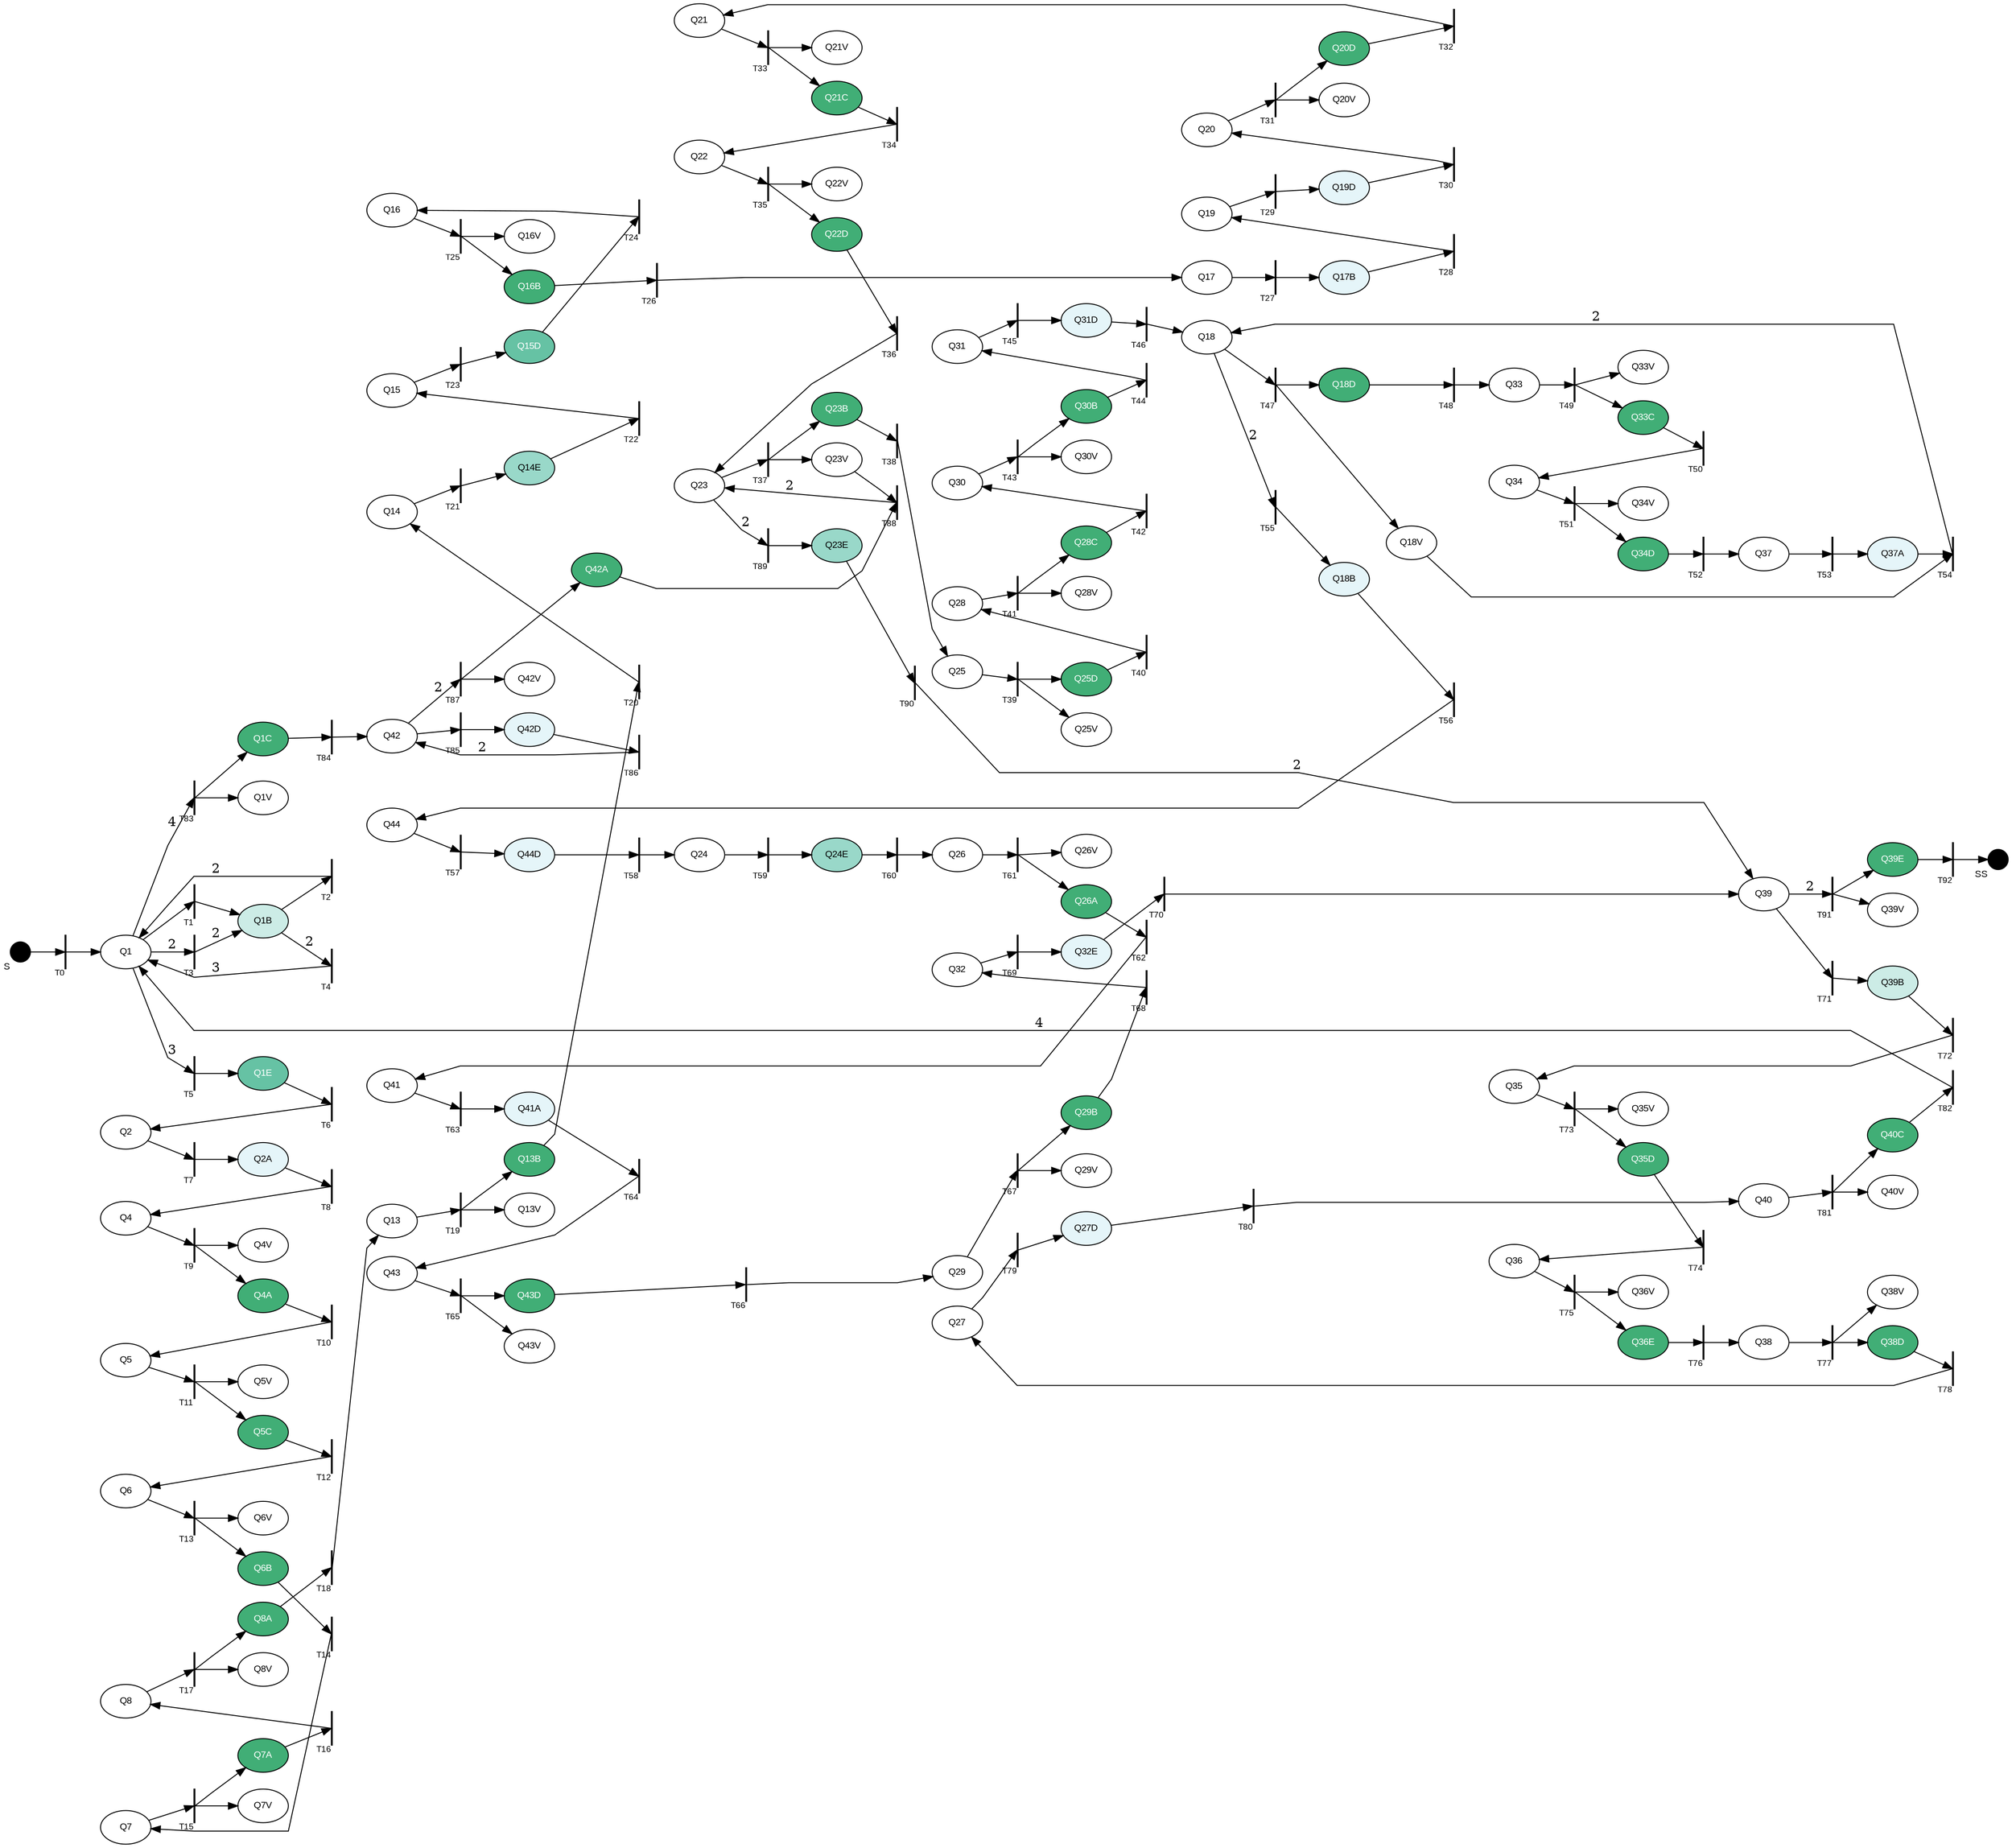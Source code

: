 digraph G { rankdir=LR; splines=polyline;
node[style=filled; fontsize=10; fontname=Arial; fontcolor=black; fillcolor=white; colorscheme=bugn9];
"S"[fillcolor=black; shape=point; width=0.3; xlabel="S";];"Q1"[colorscheme="reds5"; fillcolor=white; fontcolor=black;]; "Q1B"[fillcolor=3; ]; "Q1E"[fillcolor=5; fontcolor=white;]; "Q2"[colorscheme="reds5"; fillcolor=white; ]; "Q2A"[fillcolor=2; ]; "Q4"[colorscheme="reds5"; fillcolor=white; ]; "Q4A"[fillcolor=6; fontcolor=white;]; "Q5"[colorscheme="reds5"; fillcolor=white; ]; "Q5C"[fillcolor=6; fontcolor=white;]; "Q6"[colorscheme="reds5"; fillcolor=white; ]; "Q6B"[fillcolor=6; fontcolor=white;]; "Q7"[colorscheme="reds5"; fillcolor=white; ]; "Q7A"[fillcolor=6; fontcolor=white;]; "Q8"[colorscheme="reds5"; fillcolor=white; ]; "Q8A"[fillcolor=6; fontcolor=white;]; "Q13"[colorscheme="reds5"; fillcolor=white; ]; "Q13B"[fillcolor=6; fontcolor=white;]; "Q14"[colorscheme="reds5"; fillcolor=white; ]; "Q14E"[fillcolor=4; ]; "Q15"[colorscheme="reds5"; fillcolor=white; ]; "Q15D"[fillcolor=5; fontcolor=white;]; "Q16"[colorscheme="reds5"; fillcolor=white; ]; "Q16B"[fillcolor=6; fontcolor=white;]; "Q17"[colorscheme="reds5"; fillcolor=white; ]; "Q17B"[fillcolor=2; ]; "Q19"[colorscheme="reds5"; fillcolor=white; ]; "Q19D"[fillcolor=2; ]; "Q20"[colorscheme="reds5"; fillcolor=white; ]; "Q20D"[fillcolor=6; fontcolor=white;]; "Q21"[colorscheme="reds5"; fillcolor=white; ]; "Q21C"[fillcolor=6; fontcolor=white;]; "Q22"[colorscheme="reds5"; fillcolor=white; ]; "Q22D"[fillcolor=6; fontcolor=white;]; "Q23"[colorscheme="reds5"; fillcolor=white; ]; "Q23B"[fillcolor=6; fontcolor=white;]; "Q25"[colorscheme="reds5"; fillcolor=white; ]; "Q25D"[fillcolor=6; fontcolor=white;]; "Q28"[colorscheme="reds5"; fillcolor=white; ]; "Q28C"[fillcolor=6; fontcolor=white;]; "Q30"[colorscheme="reds5"; fillcolor=white; ]; "Q30B"[fillcolor=6; fontcolor=white;]; "Q31"[colorscheme="reds5"; fillcolor=white; ]; "Q31D"[fillcolor=2; ]; "Q18"[colorscheme="reds5"; fillcolor=white; ]; "Q18D"[fillcolor=6; fontcolor=white;]; "Q33"[colorscheme="reds5"; fillcolor=white; ]; "Q33C"[fillcolor=6; fontcolor=white;]; "Q34"[colorscheme="reds5"; fillcolor=white; ]; "Q34D"[fillcolor=6; fontcolor=white;]; "Q37"[colorscheme="reds5"; fillcolor=white; ]; "Q37A"[fillcolor=2; ]; "Q18B"[fillcolor=2; ]; "Q44"[colorscheme="reds5"; fillcolor=white; ]; "Q44D"[fillcolor=2; ]; "Q24"[colorscheme="reds5"; fillcolor=white; ]; "Q24E"[fillcolor=4; ]; "Q26"[colorscheme="reds5"; fillcolor=white; ]; "Q26A"[fillcolor=6; fontcolor=white;]; "Q41"[colorscheme="reds5"; fillcolor=white; ]; "Q41A"[fillcolor=2; ]; "Q43"[colorscheme="reds5"; fillcolor=white; ]; "Q43D"[fillcolor=6; fontcolor=white;]; "Q29"[colorscheme="reds5"; fillcolor=white; ]; "Q29B"[fillcolor=6; fontcolor=white;]; "Q32"[colorscheme="reds5"; fillcolor=white; ]; "Q32E"[fillcolor=2; ]; "Q39"[colorscheme="reds5"; fillcolor=white; ]; "Q39B"[fillcolor=3; ]; "Q35"[colorscheme="reds5"; fillcolor=white; ]; "Q35D"[fillcolor=6; fontcolor=white;]; "Q36"[colorscheme="reds5"; fillcolor=white; ]; "Q36E"[fillcolor=6; fontcolor=white;]; "Q38"[colorscheme="reds5"; fillcolor=white; ]; "Q38D"[fillcolor=6; fontcolor=white;]; "Q27"[colorscheme="reds5"; fillcolor=white; ]; "Q27D"[fillcolor=2; ]; "Q40"[colorscheme="reds5"; fillcolor=white; ]; "Q40C"[fillcolor=6; fontcolor=white;]; "Q1C"[fillcolor=6; fontcolor=white;]; "Q42"[colorscheme="reds5"; fillcolor=white; ]; "Q42D"[fillcolor=2; ]; "Q42A"[fillcolor=6; fontcolor=white;]; "Q23E"[fillcolor=4; ]; "Q39E"[fillcolor=6; fontcolor=white;]; "SS"[fillcolor=black; shape=point; width=0.3; xlabel="SS";];"T0"[fillcolor=black; shape=box; label=""; width=0.01; fontsize=9; xlabel="T0"]; "T1"[fillcolor=black; shape=box; label=""; width=0.01; fontsize=9; xlabel="T1"]; "T2"[fillcolor=black; shape=box; label=""; width=0.01; fontsize=9; xlabel="T2"]; "T3"[fillcolor=black; shape=box; label=""; width=0.01; fontsize=9; xlabel="T3"]; "T4"[fillcolor=black; shape=box; label=""; width=0.01; fontsize=9; xlabel="T4"]; "T5"[fillcolor=black; shape=box; label=""; width=0.01; fontsize=9; xlabel="T5"]; "T6"[fillcolor=black; shape=box; label=""; width=0.01; fontsize=9; xlabel="T6"]; "T7"[fillcolor=black; shape=box; label=""; width=0.01; fontsize=9; xlabel="T7"]; "T8"[fillcolor=black; shape=box; label=""; width=0.01; fontsize=9; xlabel="T8"]; "T9"[fillcolor=black; shape=box; label=""; width=0.01; fontsize=9; xlabel="T9"]; "T10"[fillcolor=black; shape=box; label=""; width=0.01; fontsize=9; xlabel="T10"]; "T11"[fillcolor=black; shape=box; label=""; width=0.01; fontsize=9; xlabel="T11"]; "T12"[fillcolor=black; shape=box; label=""; width=0.01; fontsize=9; xlabel="T12"]; "T13"[fillcolor=black; shape=box; label=""; width=0.01; fontsize=9; xlabel="T13"]; "T14"[fillcolor=black; shape=box; label=""; width=0.01; fontsize=9; xlabel="T14"]; "T15"[fillcolor=black; shape=box; label=""; width=0.01; fontsize=9; xlabel="T15"]; "T16"[fillcolor=black; shape=box; label=""; width=0.01; fontsize=9; xlabel="T16"]; "T17"[fillcolor=black; shape=box; label=""; width=0.01; fontsize=9; xlabel="T17"]; "T18"[fillcolor=black; shape=box; label=""; width=0.01; fontsize=9; xlabel="T18"]; "T19"[fillcolor=black; shape=box; label=""; width=0.01; fontsize=9; xlabel="T19"]; "T20"[fillcolor=black; shape=box; label=""; width=0.01; fontsize=9; xlabel="T20"]; "T21"[fillcolor=black; shape=box; label=""; width=0.01; fontsize=9; xlabel="T21"]; "T22"[fillcolor=black; shape=box; label=""; width=0.01; fontsize=9; xlabel="T22"]; "T23"[fillcolor=black; shape=box; label=""; width=0.01; fontsize=9; xlabel="T23"]; "T24"[fillcolor=black; shape=box; label=""; width=0.01; fontsize=9; xlabel="T24"]; "T25"[fillcolor=black; shape=box; label=""; width=0.01; fontsize=9; xlabel="T25"]; "T26"[fillcolor=black; shape=box; label=""; width=0.01; fontsize=9; xlabel="T26"]; "T27"[fillcolor=black; shape=box; label=""; width=0.01; fontsize=9; xlabel="T27"]; "T28"[fillcolor=black; shape=box; label=""; width=0.01; fontsize=9; xlabel="T28"]; "T29"[fillcolor=black; shape=box; label=""; width=0.01; fontsize=9; xlabel="T29"]; "T30"[fillcolor=black; shape=box; label=""; width=0.01; fontsize=9; xlabel="T30"]; "T31"[fillcolor=black; shape=box; label=""; width=0.01; fontsize=9; xlabel="T31"]; "T32"[fillcolor=black; shape=box; label=""; width=0.01; fontsize=9; xlabel="T32"]; "T33"[fillcolor=black; shape=box; label=""; width=0.01; fontsize=9; xlabel="T33"]; "T34"[fillcolor=black; shape=box; label=""; width=0.01; fontsize=9; xlabel="T34"]; "T35"[fillcolor=black; shape=box; label=""; width=0.01; fontsize=9; xlabel="T35"]; "T36"[fillcolor=black; shape=box; label=""; width=0.01; fontsize=9; xlabel="T36"]; "T37"[fillcolor=black; shape=box; label=""; width=0.01; fontsize=9; xlabel="T37"]; "T38"[fillcolor=black; shape=box; label=""; width=0.01; fontsize=9; xlabel="T38"]; "T39"[fillcolor=black; shape=box; label=""; width=0.01; fontsize=9; xlabel="T39"]; "T40"[fillcolor=black; shape=box; label=""; width=0.01; fontsize=9; xlabel="T40"]; "T41"[fillcolor=black; shape=box; label=""; width=0.01; fontsize=9; xlabel="T41"]; "T42"[fillcolor=black; shape=box; label=""; width=0.01; fontsize=9; xlabel="T42"]; "T43"[fillcolor=black; shape=box; label=""; width=0.01; fontsize=9; xlabel="T43"]; "T44"[fillcolor=black; shape=box; label=""; width=0.01; fontsize=9; xlabel="T44"]; "T45"[fillcolor=black; shape=box; label=""; width=0.01; fontsize=9; xlabel="T45"]; "T46"[fillcolor=black; shape=box; label=""; width=0.01; fontsize=9; xlabel="T46"]; "T47"[fillcolor=black; shape=box; label=""; width=0.01; fontsize=9; xlabel="T47"]; "T48"[fillcolor=black; shape=box; label=""; width=0.01; fontsize=9; xlabel="T48"]; "T49"[fillcolor=black; shape=box; label=""; width=0.01; fontsize=9; xlabel="T49"]; "T50"[fillcolor=black; shape=box; label=""; width=0.01; fontsize=9; xlabel="T50"]; "T51"[fillcolor=black; shape=box; label=""; width=0.01; fontsize=9; xlabel="T51"]; "T52"[fillcolor=black; shape=box; label=""; width=0.01; fontsize=9; xlabel="T52"]; "T53"[fillcolor=black; shape=box; label=""; width=0.01; fontsize=9; xlabel="T53"]; "T54"[fillcolor=black; shape=box; label=""; width=0.01; fontsize=9; xlabel="T54"]; "T55"[fillcolor=black; shape=box; label=""; width=0.01; fontsize=9; xlabel="T55"]; "T56"[fillcolor=black; shape=box; label=""; width=0.01; fontsize=9; xlabel="T56"]; "T57"[fillcolor=black; shape=box; label=""; width=0.01; fontsize=9; xlabel="T57"]; "T58"[fillcolor=black; shape=box; label=""; width=0.01; fontsize=9; xlabel="T58"]; "T59"[fillcolor=black; shape=box; label=""; width=0.01; fontsize=9; xlabel="T59"]; "T60"[fillcolor=black; shape=box; label=""; width=0.01; fontsize=9; xlabel="T60"]; "T61"[fillcolor=black; shape=box; label=""; width=0.01; fontsize=9; xlabel="T61"]; "T62"[fillcolor=black; shape=box; label=""; width=0.01; fontsize=9; xlabel="T62"]; "T63"[fillcolor=black; shape=box; label=""; width=0.01; fontsize=9; xlabel="T63"]; "T64"[fillcolor=black; shape=box; label=""; width=0.01; fontsize=9; xlabel="T64"]; "T65"[fillcolor=black; shape=box; label=""; width=0.01; fontsize=9; xlabel="T65"]; "T66"[fillcolor=black; shape=box; label=""; width=0.01; fontsize=9; xlabel="T66"]; "T67"[fillcolor=black; shape=box; label=""; width=0.01; fontsize=9; xlabel="T67"]; "T68"[fillcolor=black; shape=box; label=""; width=0.01; fontsize=9; xlabel="T68"]; "T69"[fillcolor=black; shape=box; label=""; width=0.01; fontsize=9; xlabel="T69"]; "T70"[fillcolor=black; shape=box; label=""; width=0.01; fontsize=9; xlabel="T70"]; "T71"[fillcolor=black; shape=box; label=""; width=0.01; fontsize=9; xlabel="T71"]; "T72"[fillcolor=black; shape=box; label=""; width=0.01; fontsize=9; xlabel="T72"]; "T73"[fillcolor=black; shape=box; label=""; width=0.01; fontsize=9; xlabel="T73"]; "T74"[fillcolor=black; shape=box; label=""; width=0.01; fontsize=9; xlabel="T74"]; "T75"[fillcolor=black; shape=box; label=""; width=0.01; fontsize=9; xlabel="T75"]; "T76"[fillcolor=black; shape=box; label=""; width=0.01; fontsize=9; xlabel="T76"]; "T77"[fillcolor=black; shape=box; label=""; width=0.01; fontsize=9; xlabel="T77"]; "T78"[fillcolor=black; shape=box; label=""; width=0.01; fontsize=9; xlabel="T78"]; "T79"[fillcolor=black; shape=box; label=""; width=0.01; fontsize=9; xlabel="T79"]; "T80"[fillcolor=black; shape=box; label=""; width=0.01; fontsize=9; xlabel="T80"]; "T81"[fillcolor=black; shape=box; label=""; width=0.01; fontsize=9; xlabel="T81"]; "T82"[fillcolor=black; shape=box; label=""; width=0.01; fontsize=9; xlabel="T82"]; "T83"[fillcolor=black; shape=box; label=""; width=0.01; fontsize=9; xlabel="T83"]; "T84"[fillcolor=black; shape=box; label=""; width=0.01; fontsize=9; xlabel="T84"]; "T85"[fillcolor=black; shape=box; label=""; width=0.01; fontsize=9; xlabel="T85"]; "T86"[fillcolor=black; shape=box; label=""; width=0.01; fontsize=9; xlabel="T86"]; "T87"[fillcolor=black; shape=box; label=""; width=0.01; fontsize=9; xlabel="T87"]; "T88"[fillcolor=black; shape=box; label=""; width=0.01; fontsize=9; xlabel="T88"]; "T89"[fillcolor=black; shape=box; label=""; width=0.01; fontsize=9; xlabel="T89"]; "T90"[fillcolor=black; shape=box; label=""; width=0.01; fontsize=9; xlabel="T90"]; "T91"[fillcolor=black; shape=box; label=""; width=0.01; fontsize=9; xlabel="T91"]; "T92"[fillcolor=black; shape=box; label=""; width=0.01; fontsize=9; xlabel="T92"]; {rank=same; "Q1"; "Q2"; "Q4"; "Q5"; "Q6"; "Q7"; "Q8"; }{rank=same; "Q13"; "Q14"; "Q15"; "Q16"; }{rank=same; "Q17"; "Q19"; "Q20"; "Q18"; }{rank=same; "Q21"; "Q22"; "Q23"; "Q24"; }{rank=same; "Q25"; "Q28"; "Q30"; "Q31"; "Q26"; "Q29"; "Q32"; "Q27"; }{rank=same; "Q33"; "Q34"; "Q35"; "Q36"; }{rank=same; "Q37"; "Q39"; "Q38"; "Q40"; }{rank=same; "Q44"; "Q41"; "Q43"; "Q42"; }"S"->"T0" "T0"->"Q1" "Q1"->"T1" "T1"->"Q1B" "Q1B"->"T2" "T2"->"Q1"[label="2";]; "Q1"->"T3"[label="2";]; "T3"->"Q1B"[label="2";]; "Q1B"->"T4"[label="2";]; "T4"->"Q1"[label="3";]; "Q1"->"T5"[label="3";]; "T5"->"Q1E" "Q1E"->"T6" "T6"->"Q2" "Q2"->"T7" "T7"->"Q2A" "Q2A"->"T8" "T8"->"Q4" "Q4"->"T9" "T9"->"Q4A" "T9"->"Q4V" "Q4A"->"T10" "T10"->"Q5" "Q5"->"T11" "T11"->"Q5C" "T11"->"Q5V" "Q5C"->"T12" "T12"->"Q6" "Q6"->"T13" "T13"->"Q6B" "T13"->"Q6V" "Q6B"->"T14" "T14"->"Q7" "Q7"->"T15" "T15"->"Q7A" "T15"->"Q7V" "Q7A"->"T16" "T16"->"Q8" "Q8"->"T17" "T17"->"Q8A" "T17"->"Q8V" "Q8A"->"T18" "T18"->"Q13" "Q13"->"T19" "T19"->"Q13B" "T19"->"Q13V" "Q13B"->"T20" "T20"->"Q14" "Q14"->"T21" "T21"->"Q14E" "Q14E"->"T22" "T22"->"Q15" "Q15"->"T23" "T23"->"Q15D" "Q15D"->"T24" "T24"->"Q16" "Q16"->"T25" "T25"->"Q16B" "T25"->"Q16V" "Q16B"->"T26" "T26"->"Q17" "Q17"->"T27" "T27"->"Q17B" "Q17B"->"T28" "T28"->"Q19" "Q19"->"T29" "T29"->"Q19D" "Q19D"->"T30" "T30"->"Q20" "Q20"->"T31" "T31"->"Q20D" "T31"->"Q20V" "Q20D"->"T32" "T32"->"Q21" "Q21"->"T33" "T33"->"Q21C" "T33"->"Q21V" "Q21C"->"T34" "T34"->"Q22" "Q22"->"T35" "T35"->"Q22D" "T35"->"Q22V" "Q22D"->"T36" "T36"->"Q23" "Q23"->"T37" "T37"->"Q23B" "T37"->"Q23V" "Q23B"->"T38" "T38"->"Q25" "Q25"->"T39" "T39"->"Q25D" "T39"->"Q25V" "Q25D"->"T40" "T40"->"Q28" "Q28"->"T41" "T41"->"Q28C" "T41"->"Q28V" "Q28C"->"T42" "T42"->"Q30" "Q30"->"T43" "T43"->"Q30B" "T43"->"Q30V" "Q30B"->"T44" "T44"->"Q31" "Q31"->"T45" "T45"->"Q31D" "Q31D"->"T46" "T46"->"Q18" "Q18"->"T47" "T47"->"Q18D" "T47"->"Q18V" "Q18D"->"T48" "T48"->"Q33" "Q33"->"T49" "T49"->"Q33C" "T49"->"Q33V" "Q33C"->"T50" "T50"->"Q34" "Q34"->"T51" "T51"->"Q34D" "T51"->"Q34V" "Q34D"->"T52" "T52"->"Q37" "Q37"->"T53" "T53"->"Q37A" "Q37A"->"T54" "Q18V"->"T54" "T54"->"Q18"[label="2";]; "Q18"->"T55"[label="2";]; "T55"->"Q18B" "Q18B"->"T56" "T56"->"Q44" "Q44"->"T57" "T57"->"Q44D" "Q44D"->"T58" "T58"->"Q24" "Q24"->"T59" "T59"->"Q24E" "Q24E"->"T60" "T60"->"Q26" "Q26"->"T61" "T61"->"Q26A" "T61"->"Q26V" "Q26A"->"T62" "T62"->"Q41" "Q41"->"T63" "T63"->"Q41A" "Q41A"->"T64" "T64"->"Q43" "Q43"->"T65" "T65"->"Q43D" "T65"->"Q43V" "Q43D"->"T66" "T66"->"Q29" "Q29"->"T67" "T67"->"Q29B" "T67"->"Q29V" "Q29B"->"T68" "T68"->"Q32" "Q32"->"T69" "T69"->"Q32E" "Q32E"->"T70" "T70"->"Q39" "Q39"->"T71" "T71"->"Q39B" "Q39B"->"T72" "T72"->"Q35" "Q35"->"T73" "T73"->"Q35D" "T73"->"Q35V" "Q35D"->"T74" "T74"->"Q36" "Q36"->"T75" "T75"->"Q36E" "T75"->"Q36V" "Q36E"->"T76" "T76"->"Q38" "Q38"->"T77" "T77"->"Q38D" "T77"->"Q38V" "Q38D"->"T78" "T78"->"Q27" "Q27"->"T79" "T79"->"Q27D" "Q27D"->"T80" "T80"->"Q40" "Q40"->"T81" "T81"->"Q40C" "T81"->"Q40V" "Q40C"->"T82" "T82"->"Q1"[label="4";]; "Q1"->"T83"[label="4";]; "T83"->"Q1C" "T83"->"Q1V" "Q1C"->"T84" "T84"->"Q42" "Q42"->"T85" "T85"->"Q42D" "Q42D"->"T86" "T86"->"Q42"[label="2";]; "Q42"->"T87"[label="2";]; "T87"->"Q42A" "T87"->"Q42V" "Q42A"->"T88" "Q23V"->"T88" "T88"->"Q23"[label="2";]; "Q23"->"T89"[label="2";]; "T89"->"Q23E" "Q23E"->"T90" "T90"->"Q39"[label="2";]; "Q39"->"T91"[label="2";]; "T91"->"Q39E" "T91"->"Q39V" "Q39E"->"T92" "T92"->"SS" }